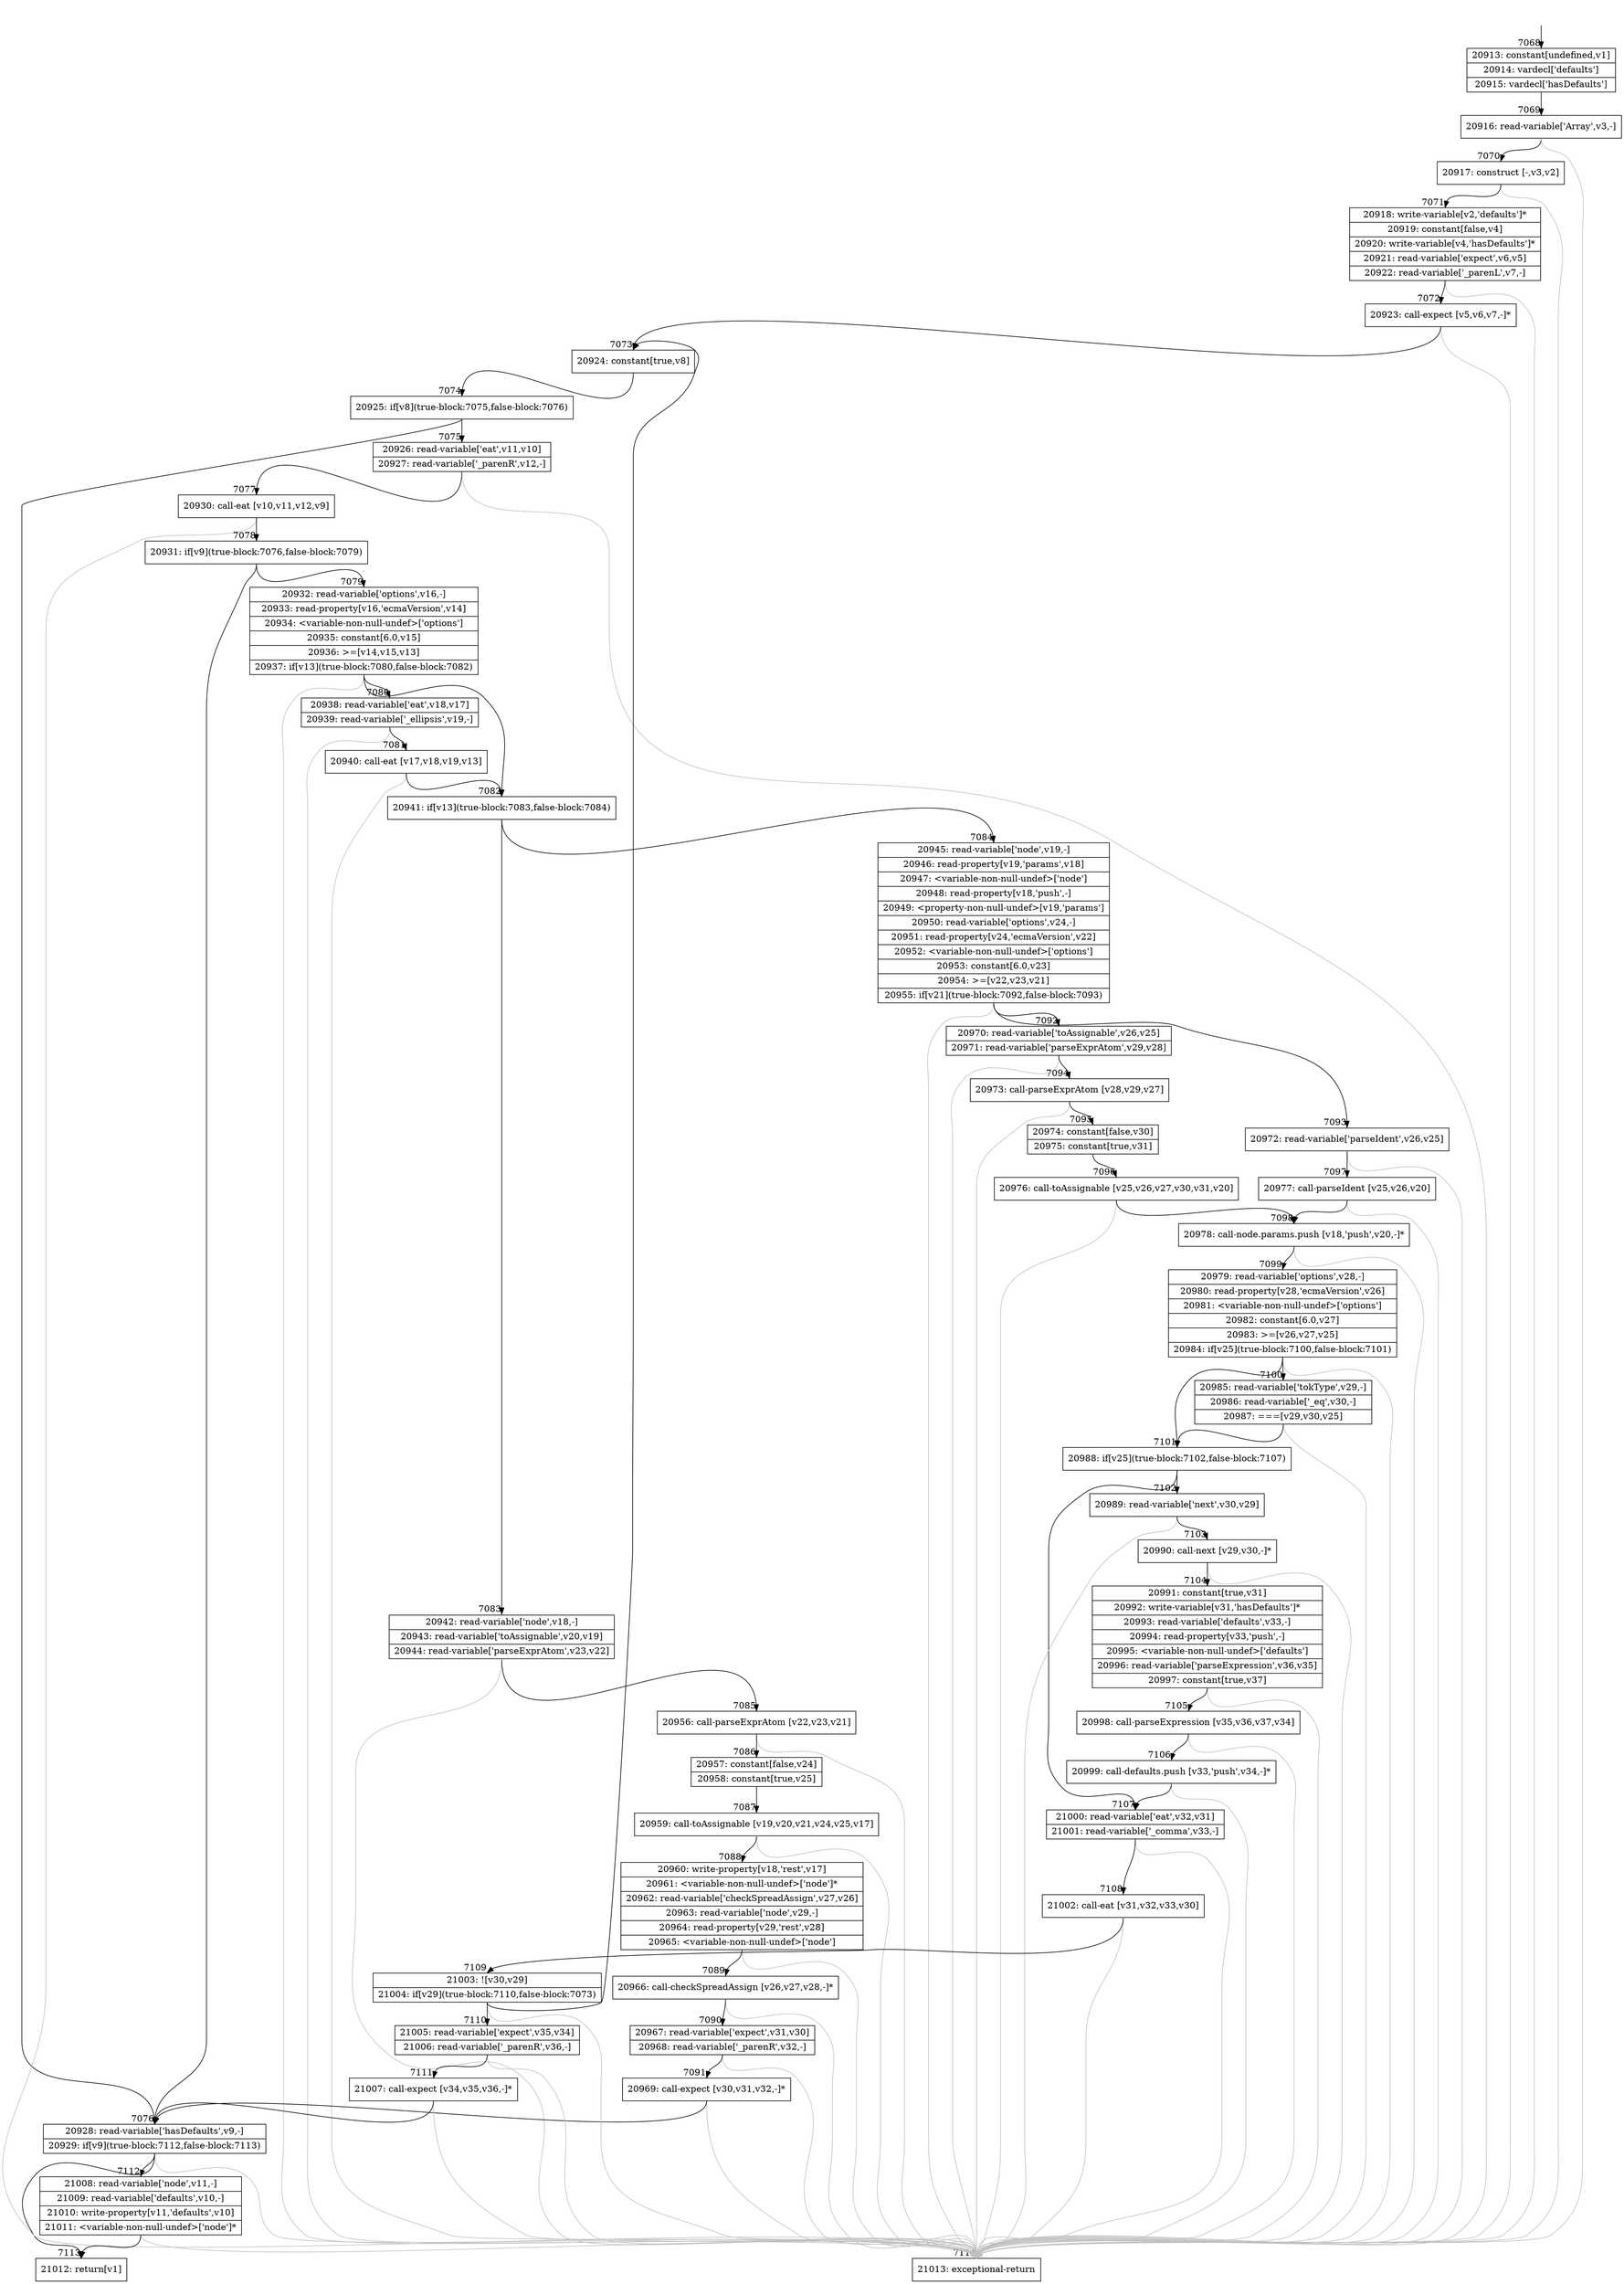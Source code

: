 digraph {
rankdir="TD"
BB_entry388[shape=none,label=""];
BB_entry388 -> BB7068 [tailport=s, headport=n, headlabel="    7068"]
BB7068 [shape=record label="{20913: constant[undefined,v1]|20914: vardecl['defaults']|20915: vardecl['hasDefaults']}" ] 
BB7068 -> BB7069 [tailport=s, headport=n, headlabel="      7069"]
BB7069 [shape=record label="{20916: read-variable['Array',v3,-]}" ] 
BB7069 -> BB7070 [tailport=s, headport=n, headlabel="      7070"]
BB7069 -> BB7114 [tailport=s, headport=n, color=gray, headlabel="      7114"]
BB7070 [shape=record label="{20917: construct [-,v3,v2]}" ] 
BB7070 -> BB7071 [tailport=s, headport=n, headlabel="      7071"]
BB7070 -> BB7114 [tailport=s, headport=n, color=gray]
BB7071 [shape=record label="{20918: write-variable[v2,'defaults']*|20919: constant[false,v4]|20920: write-variable[v4,'hasDefaults']*|20921: read-variable['expect',v6,v5]|20922: read-variable['_parenL',v7,-]}" ] 
BB7071 -> BB7072 [tailport=s, headport=n, headlabel="      7072"]
BB7071 -> BB7114 [tailport=s, headport=n, color=gray]
BB7072 [shape=record label="{20923: call-expect [v5,v6,v7,-]*}" ] 
BB7072 -> BB7073 [tailport=s, headport=n, headlabel="      7073"]
BB7072 -> BB7114 [tailport=s, headport=n, color=gray]
BB7073 [shape=record label="{20924: constant[true,v8]}" ] 
BB7073 -> BB7074 [tailport=s, headport=n, headlabel="      7074"]
BB7074 [shape=record label="{20925: if[v8](true-block:7075,false-block:7076)}" ] 
BB7074 -> BB7075 [tailport=s, headport=n, headlabel="      7075"]
BB7074 -> BB7076 [tailport=s, headport=n, headlabel="      7076"]
BB7075 [shape=record label="{20926: read-variable['eat',v11,v10]|20927: read-variable['_parenR',v12,-]}" ] 
BB7075 -> BB7077 [tailport=s, headport=n, headlabel="      7077"]
BB7075 -> BB7114 [tailport=s, headport=n, color=gray]
BB7076 [shape=record label="{20928: read-variable['hasDefaults',v9,-]|20929: if[v9](true-block:7112,false-block:7113)}" ] 
BB7076 -> BB7112 [tailport=s, headport=n, headlabel="      7112"]
BB7076 -> BB7113 [tailport=s, headport=n, headlabel="      7113"]
BB7076 -> BB7114 [tailport=s, headport=n, color=gray]
BB7077 [shape=record label="{20930: call-eat [v10,v11,v12,v9]}" ] 
BB7077 -> BB7078 [tailport=s, headport=n, headlabel="      7078"]
BB7077 -> BB7114 [tailport=s, headport=n, color=gray]
BB7078 [shape=record label="{20931: if[v9](true-block:7076,false-block:7079)}" ] 
BB7078 -> BB7076 [tailport=s, headport=n]
BB7078 -> BB7079 [tailport=s, headport=n, headlabel="      7079"]
BB7079 [shape=record label="{20932: read-variable['options',v16,-]|20933: read-property[v16,'ecmaVersion',v14]|20934: \<variable-non-null-undef\>['options']|20935: constant[6.0,v15]|20936: \>=[v14,v15,v13]|20937: if[v13](true-block:7080,false-block:7082)}" ] 
BB7079 -> BB7082 [tailport=s, headport=n, headlabel="      7082"]
BB7079 -> BB7080 [tailport=s, headport=n, headlabel="      7080"]
BB7079 -> BB7114 [tailport=s, headport=n, color=gray]
BB7080 [shape=record label="{20938: read-variable['eat',v18,v17]|20939: read-variable['_ellipsis',v19,-]}" ] 
BB7080 -> BB7081 [tailport=s, headport=n, headlabel="      7081"]
BB7080 -> BB7114 [tailport=s, headport=n, color=gray]
BB7081 [shape=record label="{20940: call-eat [v17,v18,v19,v13]}" ] 
BB7081 -> BB7082 [tailport=s, headport=n]
BB7081 -> BB7114 [tailport=s, headport=n, color=gray]
BB7082 [shape=record label="{20941: if[v13](true-block:7083,false-block:7084)}" ] 
BB7082 -> BB7083 [tailport=s, headport=n, headlabel="      7083"]
BB7082 -> BB7084 [tailport=s, headport=n, headlabel="      7084"]
BB7083 [shape=record label="{20942: read-variable['node',v18,-]|20943: read-variable['toAssignable',v20,v19]|20944: read-variable['parseExprAtom',v23,v22]}" ] 
BB7083 -> BB7085 [tailport=s, headport=n, headlabel="      7085"]
BB7083 -> BB7114 [tailport=s, headport=n, color=gray]
BB7084 [shape=record label="{20945: read-variable['node',v19,-]|20946: read-property[v19,'params',v18]|20947: \<variable-non-null-undef\>['node']|20948: read-property[v18,'push',-]|20949: \<property-non-null-undef\>[v19,'params']|20950: read-variable['options',v24,-]|20951: read-property[v24,'ecmaVersion',v22]|20952: \<variable-non-null-undef\>['options']|20953: constant[6.0,v23]|20954: \>=[v22,v23,v21]|20955: if[v21](true-block:7092,false-block:7093)}" ] 
BB7084 -> BB7092 [tailport=s, headport=n, headlabel="      7092"]
BB7084 -> BB7093 [tailport=s, headport=n, headlabel="      7093"]
BB7084 -> BB7114 [tailport=s, headport=n, color=gray]
BB7085 [shape=record label="{20956: call-parseExprAtom [v22,v23,v21]}" ] 
BB7085 -> BB7086 [tailport=s, headport=n, headlabel="      7086"]
BB7085 -> BB7114 [tailport=s, headport=n, color=gray]
BB7086 [shape=record label="{20957: constant[false,v24]|20958: constant[true,v25]}" ] 
BB7086 -> BB7087 [tailport=s, headport=n, headlabel="      7087"]
BB7087 [shape=record label="{20959: call-toAssignable [v19,v20,v21,v24,v25,v17]}" ] 
BB7087 -> BB7088 [tailport=s, headport=n, headlabel="      7088"]
BB7087 -> BB7114 [tailport=s, headport=n, color=gray]
BB7088 [shape=record label="{20960: write-property[v18,'rest',v17]|20961: \<variable-non-null-undef\>['node']*|20962: read-variable['checkSpreadAssign',v27,v26]|20963: read-variable['node',v29,-]|20964: read-property[v29,'rest',v28]|20965: \<variable-non-null-undef\>['node']}" ] 
BB7088 -> BB7089 [tailport=s, headport=n, headlabel="      7089"]
BB7088 -> BB7114 [tailport=s, headport=n, color=gray]
BB7089 [shape=record label="{20966: call-checkSpreadAssign [v26,v27,v28,-]*}" ] 
BB7089 -> BB7090 [tailport=s, headport=n, headlabel="      7090"]
BB7089 -> BB7114 [tailport=s, headport=n, color=gray]
BB7090 [shape=record label="{20967: read-variable['expect',v31,v30]|20968: read-variable['_parenR',v32,-]}" ] 
BB7090 -> BB7091 [tailport=s, headport=n, headlabel="      7091"]
BB7090 -> BB7114 [tailport=s, headport=n, color=gray]
BB7091 [shape=record label="{20969: call-expect [v30,v31,v32,-]*}" ] 
BB7091 -> BB7076 [tailport=s, headport=n]
BB7091 -> BB7114 [tailport=s, headport=n, color=gray]
BB7092 [shape=record label="{20970: read-variable['toAssignable',v26,v25]|20971: read-variable['parseExprAtom',v29,v28]}" ] 
BB7092 -> BB7094 [tailport=s, headport=n, headlabel="      7094"]
BB7092 -> BB7114 [tailport=s, headport=n, color=gray]
BB7093 [shape=record label="{20972: read-variable['parseIdent',v26,v25]}" ] 
BB7093 -> BB7097 [tailport=s, headport=n, headlabel="      7097"]
BB7093 -> BB7114 [tailport=s, headport=n, color=gray]
BB7094 [shape=record label="{20973: call-parseExprAtom [v28,v29,v27]}" ] 
BB7094 -> BB7095 [tailport=s, headport=n, headlabel="      7095"]
BB7094 -> BB7114 [tailport=s, headport=n, color=gray]
BB7095 [shape=record label="{20974: constant[false,v30]|20975: constant[true,v31]}" ] 
BB7095 -> BB7096 [tailport=s, headport=n, headlabel="      7096"]
BB7096 [shape=record label="{20976: call-toAssignable [v25,v26,v27,v30,v31,v20]}" ] 
BB7096 -> BB7098 [tailport=s, headport=n, headlabel="      7098"]
BB7096 -> BB7114 [tailport=s, headport=n, color=gray]
BB7097 [shape=record label="{20977: call-parseIdent [v25,v26,v20]}" ] 
BB7097 -> BB7098 [tailport=s, headport=n]
BB7097 -> BB7114 [tailport=s, headport=n, color=gray]
BB7098 [shape=record label="{20978: call-node.params.push [v18,'push',v20,-]*}" ] 
BB7098 -> BB7099 [tailport=s, headport=n, headlabel="      7099"]
BB7098 -> BB7114 [tailport=s, headport=n, color=gray]
BB7099 [shape=record label="{20979: read-variable['options',v28,-]|20980: read-property[v28,'ecmaVersion',v26]|20981: \<variable-non-null-undef\>['options']|20982: constant[6.0,v27]|20983: \>=[v26,v27,v25]|20984: if[v25](true-block:7100,false-block:7101)}" ] 
BB7099 -> BB7101 [tailport=s, headport=n, headlabel="      7101"]
BB7099 -> BB7100 [tailport=s, headport=n, headlabel="      7100"]
BB7099 -> BB7114 [tailport=s, headport=n, color=gray]
BB7100 [shape=record label="{20985: read-variable['tokType',v29,-]|20986: read-variable['_eq',v30,-]|20987: ===[v29,v30,v25]}" ] 
BB7100 -> BB7101 [tailport=s, headport=n]
BB7100 -> BB7114 [tailport=s, headport=n, color=gray]
BB7101 [shape=record label="{20988: if[v25](true-block:7102,false-block:7107)}" ] 
BB7101 -> BB7102 [tailport=s, headport=n, headlabel="      7102"]
BB7101 -> BB7107 [tailport=s, headport=n, headlabel="      7107"]
BB7102 [shape=record label="{20989: read-variable['next',v30,v29]}" ] 
BB7102 -> BB7103 [tailport=s, headport=n, headlabel="      7103"]
BB7102 -> BB7114 [tailport=s, headport=n, color=gray]
BB7103 [shape=record label="{20990: call-next [v29,v30,-]*}" ] 
BB7103 -> BB7104 [tailport=s, headport=n, headlabel="      7104"]
BB7103 -> BB7114 [tailport=s, headport=n, color=gray]
BB7104 [shape=record label="{20991: constant[true,v31]|20992: write-variable[v31,'hasDefaults']*|20993: read-variable['defaults',v33,-]|20994: read-property[v33,'push',-]|20995: \<variable-non-null-undef\>['defaults']|20996: read-variable['parseExpression',v36,v35]|20997: constant[true,v37]}" ] 
BB7104 -> BB7105 [tailport=s, headport=n, headlabel="      7105"]
BB7104 -> BB7114 [tailport=s, headport=n, color=gray]
BB7105 [shape=record label="{20998: call-parseExpression [v35,v36,v37,v34]}" ] 
BB7105 -> BB7106 [tailport=s, headport=n, headlabel="      7106"]
BB7105 -> BB7114 [tailport=s, headport=n, color=gray]
BB7106 [shape=record label="{20999: call-defaults.push [v33,'push',v34,-]*}" ] 
BB7106 -> BB7107 [tailport=s, headport=n]
BB7106 -> BB7114 [tailport=s, headport=n, color=gray]
BB7107 [shape=record label="{21000: read-variable['eat',v32,v31]|21001: read-variable['_comma',v33,-]}" ] 
BB7107 -> BB7108 [tailport=s, headport=n, headlabel="      7108"]
BB7107 -> BB7114 [tailport=s, headport=n, color=gray]
BB7108 [shape=record label="{21002: call-eat [v31,v32,v33,v30]}" ] 
BB7108 -> BB7109 [tailport=s, headport=n, headlabel="      7109"]
BB7108 -> BB7114 [tailport=s, headport=n, color=gray]
BB7109 [shape=record label="{21003: ![v30,v29]|21004: if[v29](true-block:7110,false-block:7073)}" ] 
BB7109 -> BB7110 [tailport=s, headport=n, headlabel="      7110"]
BB7109 -> BB7073 [tailport=s, headport=n]
BB7109 -> BB7114 [tailport=s, headport=n, color=gray]
BB7110 [shape=record label="{21005: read-variable['expect',v35,v34]|21006: read-variable['_parenR',v36,-]}" ] 
BB7110 -> BB7111 [tailport=s, headport=n, headlabel="      7111"]
BB7110 -> BB7114 [tailport=s, headport=n, color=gray]
BB7111 [shape=record label="{21007: call-expect [v34,v35,v36,-]*}" ] 
BB7111 -> BB7076 [tailport=s, headport=n]
BB7111 -> BB7114 [tailport=s, headport=n, color=gray]
BB7112 [shape=record label="{21008: read-variable['node',v11,-]|21009: read-variable['defaults',v10,-]|21010: write-property[v11,'defaults',v10]|21011: \<variable-non-null-undef\>['node']*}" ] 
BB7112 -> BB7113 [tailport=s, headport=n]
BB7112 -> BB7114 [tailport=s, headport=n, color=gray]
BB7113 [shape=record label="{21012: return[v1]}" ] 
BB7114 [shape=record label="{21013: exceptional-return}" ] 
//#$~ 6821
}
